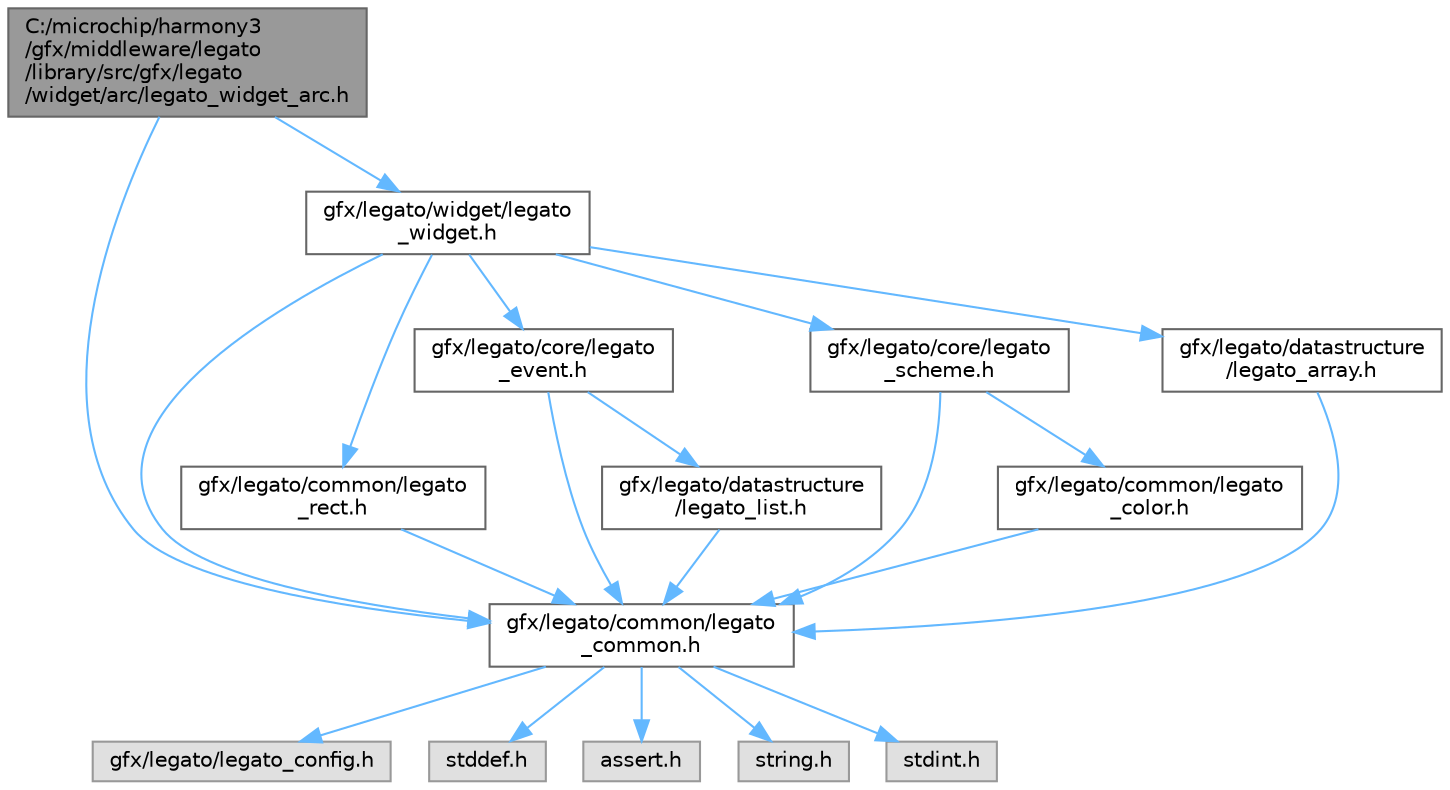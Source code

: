 digraph "C:/microchip/harmony3/gfx/middleware/legato/library/src/gfx/legato/widget/arc/legato_widget_arc.h"
{
 // INTERACTIVE_SVG=YES
 // LATEX_PDF_SIZE
  bgcolor="transparent";
  edge [fontname=Helvetica,fontsize=10,labelfontname=Helvetica,labelfontsize=10];
  node [fontname=Helvetica,fontsize=10,shape=box,height=0.2,width=0.4];
  Node1 [label="C:/microchip/harmony3\l/gfx/middleware/legato\l/library/src/gfx/legato\l/widget/arc/legato_widget_arc.h",height=0.2,width=0.4,color="gray40", fillcolor="grey60", style="filled", fontcolor="black",tooltip="Arc widget definitions and functions."];
  Node1 -> Node2 [color="steelblue1",style="solid"];
  Node2 [label="gfx/legato/common/legato\l_common.h",height=0.2,width=0.4,color="grey40", fillcolor="white", style="filled",URL="$legato__common_8h.html",tooltip="Common macros and definitions used by Legato."];
  Node2 -> Node3 [color="steelblue1",style="solid"];
  Node3 [label="gfx/legato/legato_config.h",height=0.2,width=0.4,color="grey60", fillcolor="#E0E0E0", style="filled",tooltip=" "];
  Node2 -> Node4 [color="steelblue1",style="solid"];
  Node4 [label="stddef.h",height=0.2,width=0.4,color="grey60", fillcolor="#E0E0E0", style="filled",tooltip=" "];
  Node2 -> Node5 [color="steelblue1",style="solid"];
  Node5 [label="assert.h",height=0.2,width=0.4,color="grey60", fillcolor="#E0E0E0", style="filled",tooltip=" "];
  Node2 -> Node6 [color="steelblue1",style="solid"];
  Node6 [label="string.h",height=0.2,width=0.4,color="grey60", fillcolor="#E0E0E0", style="filled",tooltip=" "];
  Node2 -> Node7 [color="steelblue1",style="solid"];
  Node7 [label="stdint.h",height=0.2,width=0.4,color="grey60", fillcolor="#E0E0E0", style="filled",tooltip=" "];
  Node1 -> Node8 [color="steelblue1",style="solid"];
  Node8 [label="gfx/legato/widget/legato\l_widget.h",height=0.2,width=0.4,color="grey40", fillcolor="white", style="filled",URL="$legato__widget_8h.html",tooltip="Legato widget definitions."];
  Node8 -> Node2 [color="steelblue1",style="solid"];
  Node8 -> Node9 [color="steelblue1",style="solid"];
  Node9 [label="gfx/legato/common/legato\l_rect.h",height=0.2,width=0.4,color="grey40", fillcolor="white", style="filled",URL="$legato__rect_8h.html",tooltip="Rectangle functions and definitions."];
  Node9 -> Node2 [color="steelblue1",style="solid"];
  Node8 -> Node10 [color="steelblue1",style="solid"];
  Node10 [label="gfx/legato/core/legato\l_event.h",height=0.2,width=0.4,color="grey40", fillcolor="white", style="filled",URL="$legato__event_8h.html",tooltip="Legato event definitions."];
  Node10 -> Node2 [color="steelblue1",style="solid"];
  Node10 -> Node11 [color="steelblue1",style="solid"];
  Node11 [label="gfx/legato/datastructure\l/legato_list.h",height=0.2,width=0.4,color="grey40", fillcolor="white", style="filled",URL="$legato__list_8h.html",tooltip="A linked list implementation."];
  Node11 -> Node2 [color="steelblue1",style="solid"];
  Node8 -> Node12 [color="steelblue1",style="solid"];
  Node12 [label="gfx/legato/core/legato\l_scheme.h",height=0.2,width=0.4,color="grey40", fillcolor="white", style="filled",URL="$legato__scheme_8h.html",tooltip="Schemes support various properties that make it possible to customize the color of widgets."];
  Node12 -> Node2 [color="steelblue1",style="solid"];
  Node12 -> Node13 [color="steelblue1",style="solid"];
  Node13 [label="gfx/legato/common/legato\l_color.h",height=0.2,width=0.4,color="grey40", fillcolor="white", style="filled",URL="$legato__color_8h.html",tooltip="Color definitions and functions."];
  Node13 -> Node2 [color="steelblue1",style="solid"];
  Node8 -> Node14 [color="steelblue1",style="solid"];
  Node14 [label="gfx/legato/datastructure\l/legato_array.h",height=0.2,width=0.4,color="grey40", fillcolor="white", style="filled",URL="$legato__array_8h.html",tooltip="An array implementation for storing pointers."];
  Node14 -> Node2 [color="steelblue1",style="solid"];
}
